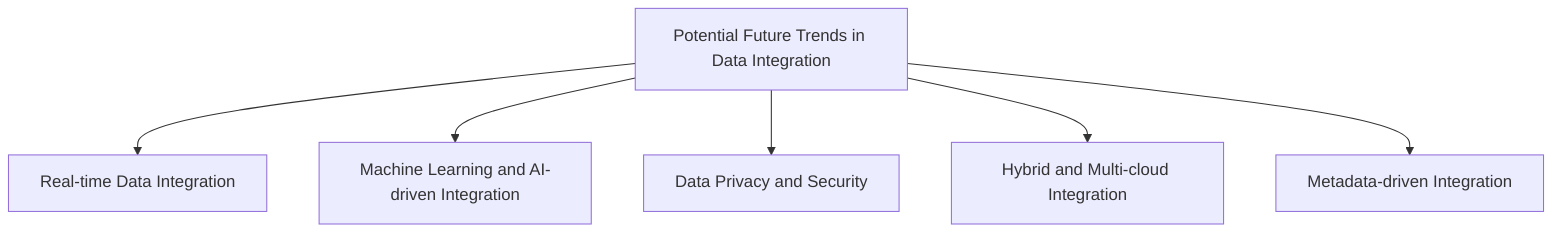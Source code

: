 graph TD
A[Potential Future Trends in Data Integration]
B[Real-time Data Integration]
C[Machine Learning and AI-driven Integration]
D[Data Privacy and Security]
E[Hybrid and Multi-cloud Integration]
F[Metadata-driven Integration]

A --> B
A --> C
A --> D
A --> E
A --> F